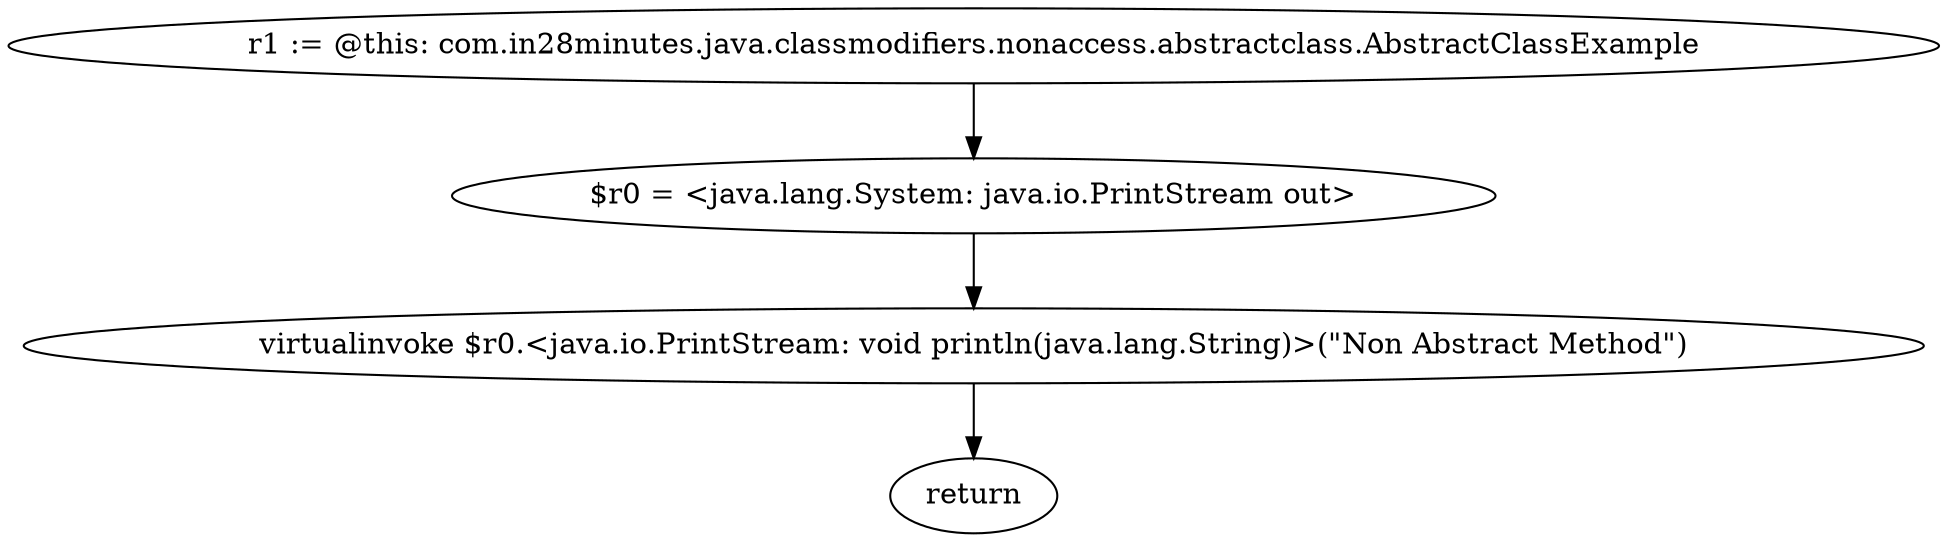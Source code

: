 digraph "unitGraph" {
    "r1 := @this: com.in28minutes.java.classmodifiers.nonaccess.abstractclass.AbstractClassExample"
    "$r0 = <java.lang.System: java.io.PrintStream out>"
    "virtualinvoke $r0.<java.io.PrintStream: void println(java.lang.String)>(\"Non Abstract Method\")"
    "return"
    "r1 := @this: com.in28minutes.java.classmodifiers.nonaccess.abstractclass.AbstractClassExample"->"$r0 = <java.lang.System: java.io.PrintStream out>";
    "$r0 = <java.lang.System: java.io.PrintStream out>"->"virtualinvoke $r0.<java.io.PrintStream: void println(java.lang.String)>(\"Non Abstract Method\")";
    "virtualinvoke $r0.<java.io.PrintStream: void println(java.lang.String)>(\"Non Abstract Method\")"->"return";
}
